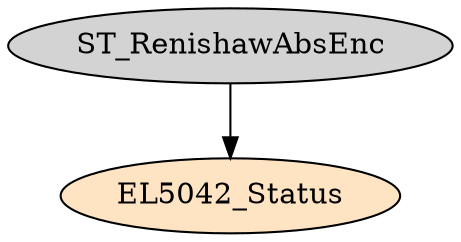 digraph EL5042_Status {
     node [style=filled]
    EL5042_Status [fillcolor = bisque];
    ST_RenishawAbsEnc -> EL5042_Status;
}
